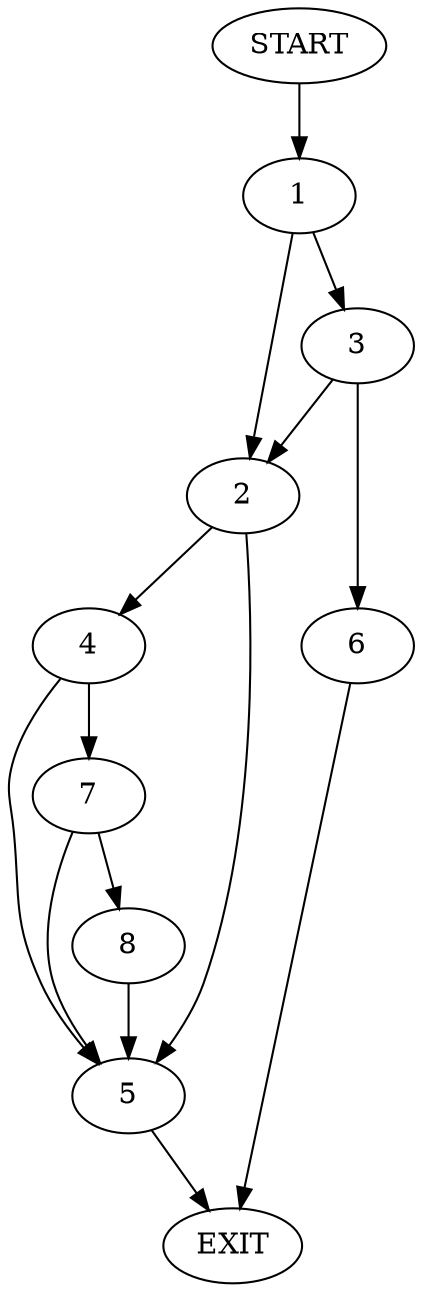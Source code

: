 digraph {
0 [label="START"]
9 [label="EXIT"]
0 -> 1
1 -> 2
1 -> 3
2 -> 4
2 -> 5
3 -> 2
3 -> 6
6 -> 9
4 -> 5
4 -> 7
5 -> 9
7 -> 8
7 -> 5
8 -> 5
}
